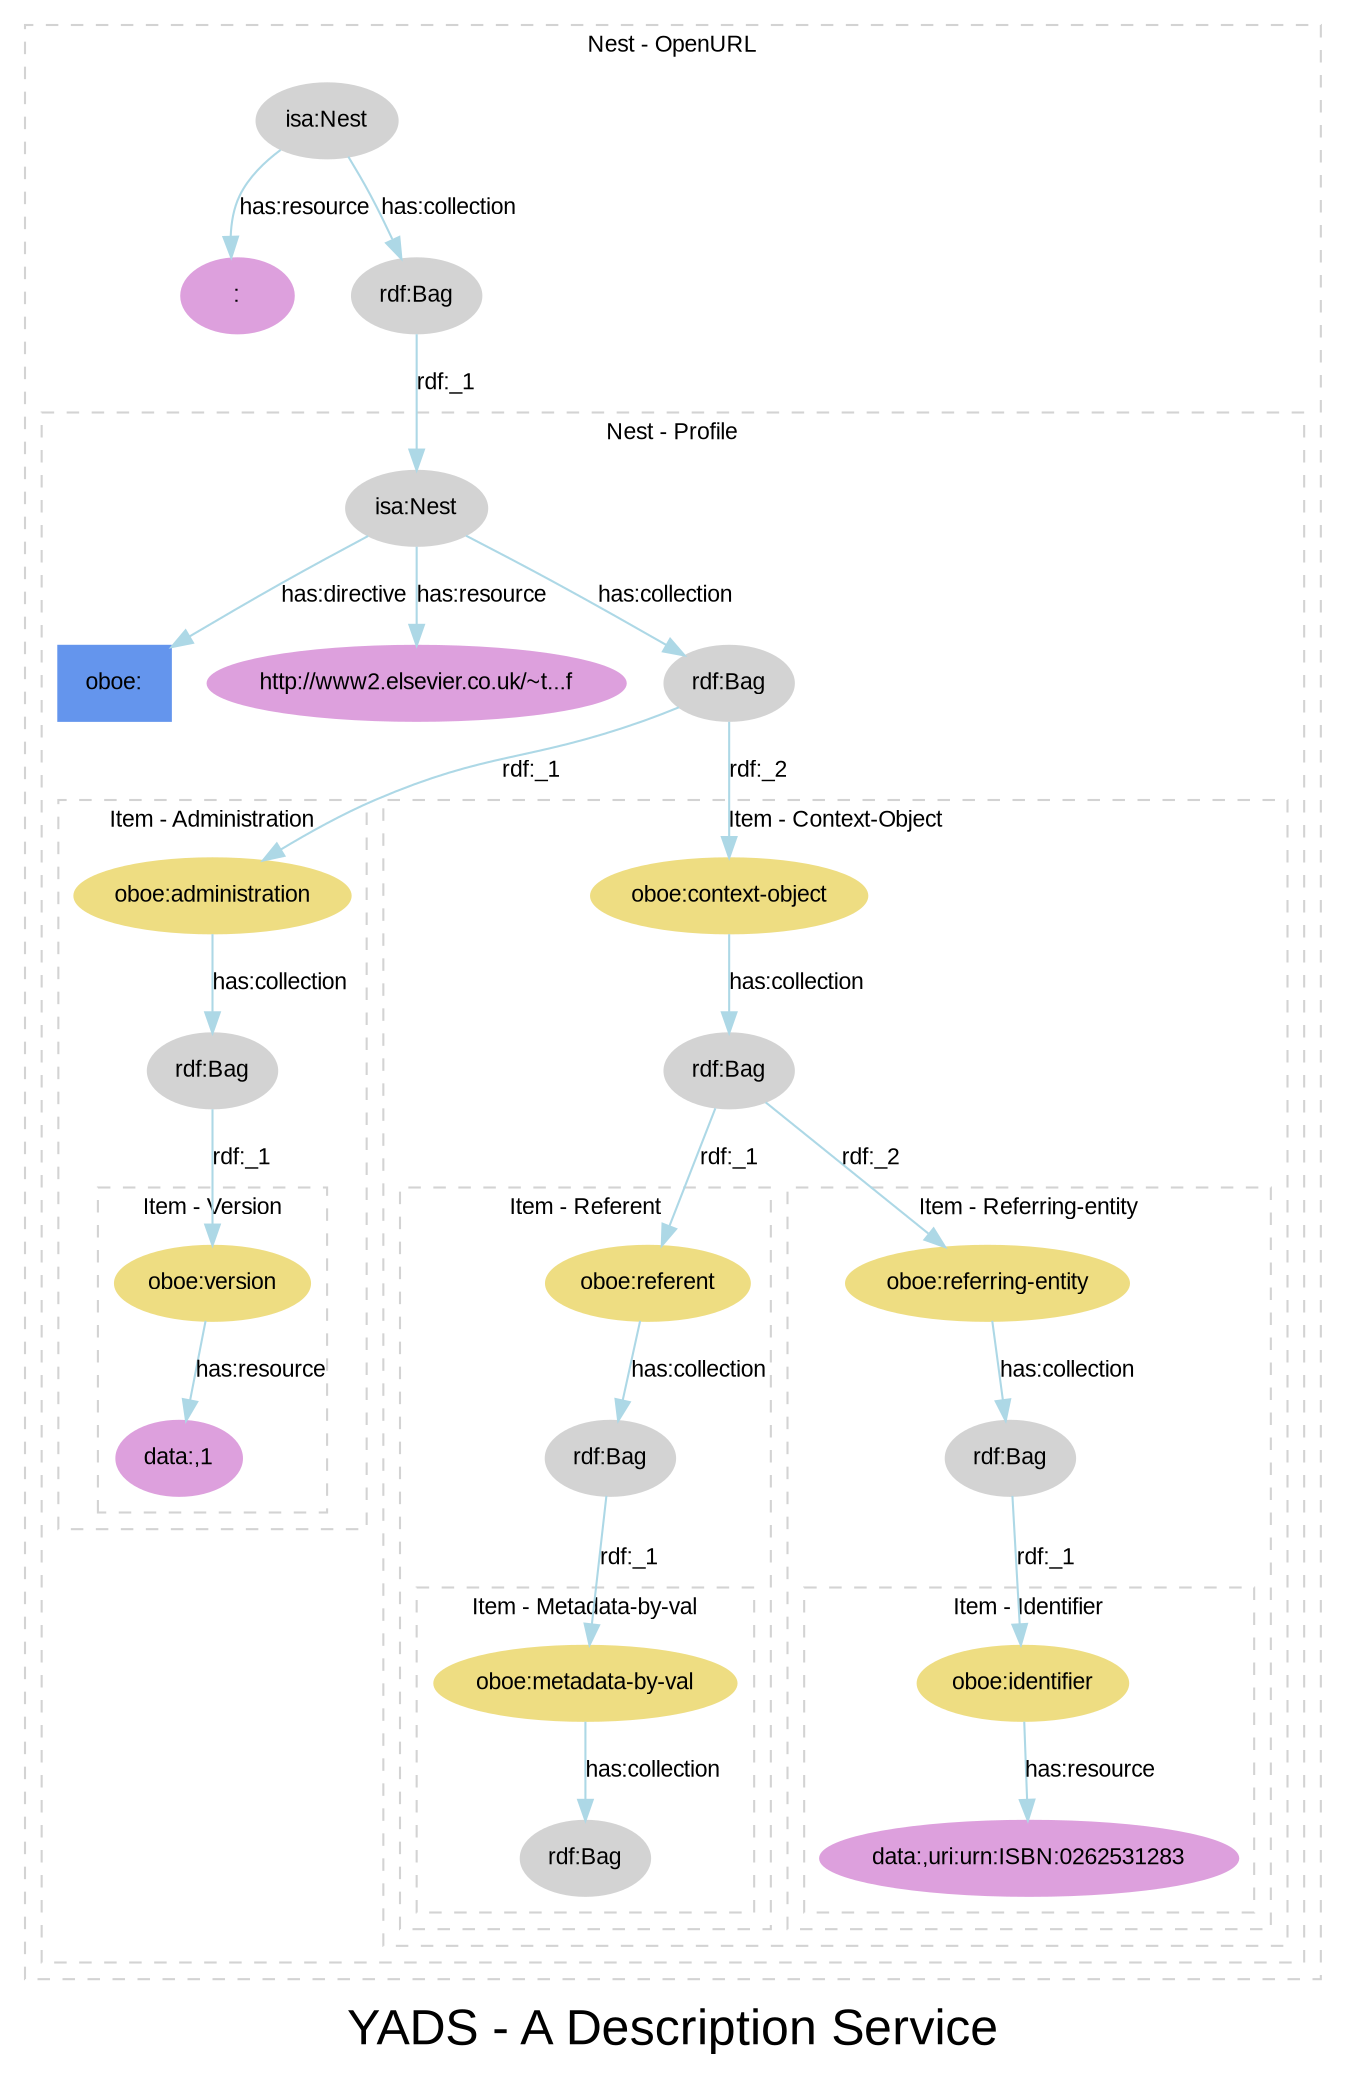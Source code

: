 
digraph yads { 

graph [
  fontname=arial, fontsize=24
  label="YADS - A Description Service"
];
node [
  fontname=arial, fontsize=11, fontcolor=black,
  style=filled, color=cornflowerblue,
];
edge [
  fontname=arial, fontsize=11, fontcolor=black,
  style=filled, color=lightblue,
];
rankdir=TB;

subgraph cluster_1 {

  style=dashed; color=lightgrey;
  fontname=arial; fontsize=11;
  fontcolor="black"; label="Nest - OpenURL";

  ":_1" [label="isa:Nest", color=lightgrey, URL="http://www2.elsevier.co.uk/~tony/1014/yads-schema-2002-04-03#Nest"];
  ":_1" -> ":" [label="has:resource", URL="http://www2.elsevier.co.uk/~tony/1014/yads-schema-2002-04-03#resource"];
  ":_1" -> ":_2" [label="has:collection", URL="http://www2.elsevier.co.uk/~tony/1014/yads-schema-2002-04-03#collection"];
  ":_2" [label="rdf:Bag", color=lightgrey];
  ":" [color=plum, URL=""];
  ":_2" [label="rdf:Bag", color=lightgrey, URL="http://www.w3.org/1999/02/22-rdf-syntax-ns#Bag"];
  ":_2" -> ":_3" [label="rdf:_1", URL="http://www.w3.org/1999/02/22-rdf-syntax-ns#_1"];
":_3" [label="isa:Nest"]

subgraph cluster_3 {

  style=dashed; color=lightgrey;
  fontname=arial; fontsize=11;
  fontcolor="black"; label="Nest - Profile";

  ":_3" [label="isa:Nest", color=lightgrey, URL="http://www2.elsevier.co.uk/~tony/1014/yads-schema-2002-04-03#Nest"];
  ":_3" -> "node_1" [label="has:directive", URL="http://www2.elsevier.co.uk/~tony/1014/yads-schema-2002-04-03#directive"];
  ":_3" -> "http://www2.elsevier.co.uk/~t...f" [label="has:resource", URL="http://www2.elsevier.co.uk/~tony/1014/yads-schema-2002-04-03#resource"];
  ":_3" -> ":_4" [label="has:collection", URL="http://www2.elsevier.co.uk/~tony/1014/yads-schema-2002-04-03#collection"];
  ":_4" [label="rdf:Bag", color=lightgrey];
  "node_1" [shape=box, label="oboe:"];
  "http://www2.elsevier.co.uk/~t...f" [color=plum, URL="http://www2.elsevier.co.uk/~tony/oboe.rdf"];
  ":_4" [label="rdf:Bag", color=lightgrey, URL="http://www.w3.org/1999/02/22-rdf-syntax-ns#Bag"];
  ":_4" -> ":_5" [label="rdf:_1", URL="http://www.w3.org/1999/02/22-rdf-syntax-ns#_1"];
":_5" [label="isa:Item"]
  ":_4" -> ":_8" [label="rdf:_2", URL="http://www.w3.org/1999/02/22-rdf-syntax-ns#_2"];
":_8" [label="isa:Item"]

subgraph cluster_5 {

  style=dashed; color=lightgrey;
  fontname=arial; fontsize=11;
  fontcolor="black"; label="Item - Administration";

  ":_5" [label="oboe:administration", color=lightgoldenrod];

  ":_5" -> ":_6" [label="has:collection", URL="http://www2.elsevier.co.uk/~tony/1014/yads-schema-2002-04-03#collection"];
  ":_6" [label="rdf:Bag", color=lightgrey];
  ":_6" [label="rdf:Bag", color=lightgrey, URL="http://www.w3.org/1999/02/22-rdf-syntax-ns#Bag"];
  ":_6" -> ":_7" [label="rdf:_1", URL="http://www.w3.org/1999/02/22-rdf-syntax-ns#_1"];
":_7" [label="isa:Item"]

subgraph cluster_7 {

  style=dashed; color=lightgrey;
  fontname=arial; fontsize=11;
  fontcolor="black"; label="Item - Version";

  ":_7" [label="oboe:version", color=lightgoldenrod];

  ":_7" -> "data:,1" [label="has:resource", URL="http://www2.elsevier.co.uk/~tony/1014/yads-schema-2002-04-03#resource"];
  "data:,1" [color=plum, URL="data:,1"];
}

}

subgraph cluster_8 {

  style=dashed; color=lightgrey;
  fontname=arial; fontsize=11;
  fontcolor="black"; label="Item - Context-Object";

  ":_8" [label="oboe:context-object", color=lightgoldenrod];

  ":_8" -> ":_9" [label="has:collection", URL="http://www2.elsevier.co.uk/~tony/1014/yads-schema-2002-04-03#collection"];
  ":_9" [label="rdf:Bag", color=lightgrey];
  ":_9" [label="rdf:Bag", color=lightgrey, URL="http://www.w3.org/1999/02/22-rdf-syntax-ns#Bag"];
  ":_9" -> ":_10" [label="rdf:_1", URL="http://www.w3.org/1999/02/22-rdf-syntax-ns#_1"];
":_10" [label="isa:Item"]
  ":_9" -> ":_14" [label="rdf:_2", URL="http://www.w3.org/1999/02/22-rdf-syntax-ns#_2"];
":_14" [label="isa:Item"]

subgraph cluster_10 {

  style=dashed; color=lightgrey;
  fontname=arial; fontsize=11;
  fontcolor="black"; label="Item - Referent";

  ":_10" [label="oboe:referent", color=lightgoldenrod];

  ":_10" -> ":_11" [label="has:collection", URL="http://www2.elsevier.co.uk/~tony/1014/yads-schema-2002-04-03#collection"];
  ":_11" [label="rdf:Bag", color=lightgrey];
  ":_11" [label="rdf:Bag", color=lightgrey, URL="http://www.w3.org/1999/02/22-rdf-syntax-ns#Bag"];
  ":_11" -> ":_12" [label="rdf:_1", URL="http://www.w3.org/1999/02/22-rdf-syntax-ns#_1"];
":_12" [label="isa:Item"]

subgraph cluster_12 {

  style=dashed; color=lightgrey;
  fontname=arial; fontsize=11;
  fontcolor="black"; label="Item - Metadata-by-val";

  ":_12" [label="oboe:metadata-by-val", color=lightgoldenrod];

  ":_12" -> ":_13" [label="has:collection", URL="http://www2.elsevier.co.uk/~tony/1014/yads-schema-2002-04-03#collection"];
  ":_13" [label="rdf:Bag", color=lightgrey];
  ":_13" [label="rdf:Bag", color=lightgrey, URL="http://www.w3.org/1999/02/22-rdf-syntax-ns#Bag"];

}

}

subgraph cluster_14 {

  style=dashed; color=lightgrey;
  fontname=arial; fontsize=11;
  fontcolor="black"; label="Item - Referring-entity";

  ":_14" [label="oboe:referring-entity", color=lightgoldenrod];

  ":_14" -> ":_15" [label="has:collection", URL="http://www2.elsevier.co.uk/~tony/1014/yads-schema-2002-04-03#collection"];
  ":_15" [label="rdf:Bag", color=lightgrey];
  ":_15" [label="rdf:Bag", color=lightgrey, URL="http://www.w3.org/1999/02/22-rdf-syntax-ns#Bag"];
  ":_15" -> ":_16" [label="rdf:_1", URL="http://www.w3.org/1999/02/22-rdf-syntax-ns#_1"];
":_16" [label="isa:Item"]

subgraph cluster_16 {

  style=dashed; color=lightgrey;
  fontname=arial; fontsize=11;
  fontcolor="black"; label="Item - Identifier";

  ":_16" [label="oboe:identifier", color=lightgoldenrod];

  ":_16" -> "data:,uri:urn:ISBN:0262531283" [label="has:resource", URL="http://www2.elsevier.co.uk/~tony/1014/yads-schema-2002-04-03#resource"];
  "data:,uri:urn:ISBN:0262531283" [color=plum, URL="data:,uri:urn:ISBN:0262531283"];
}

}

}

}

}

}
